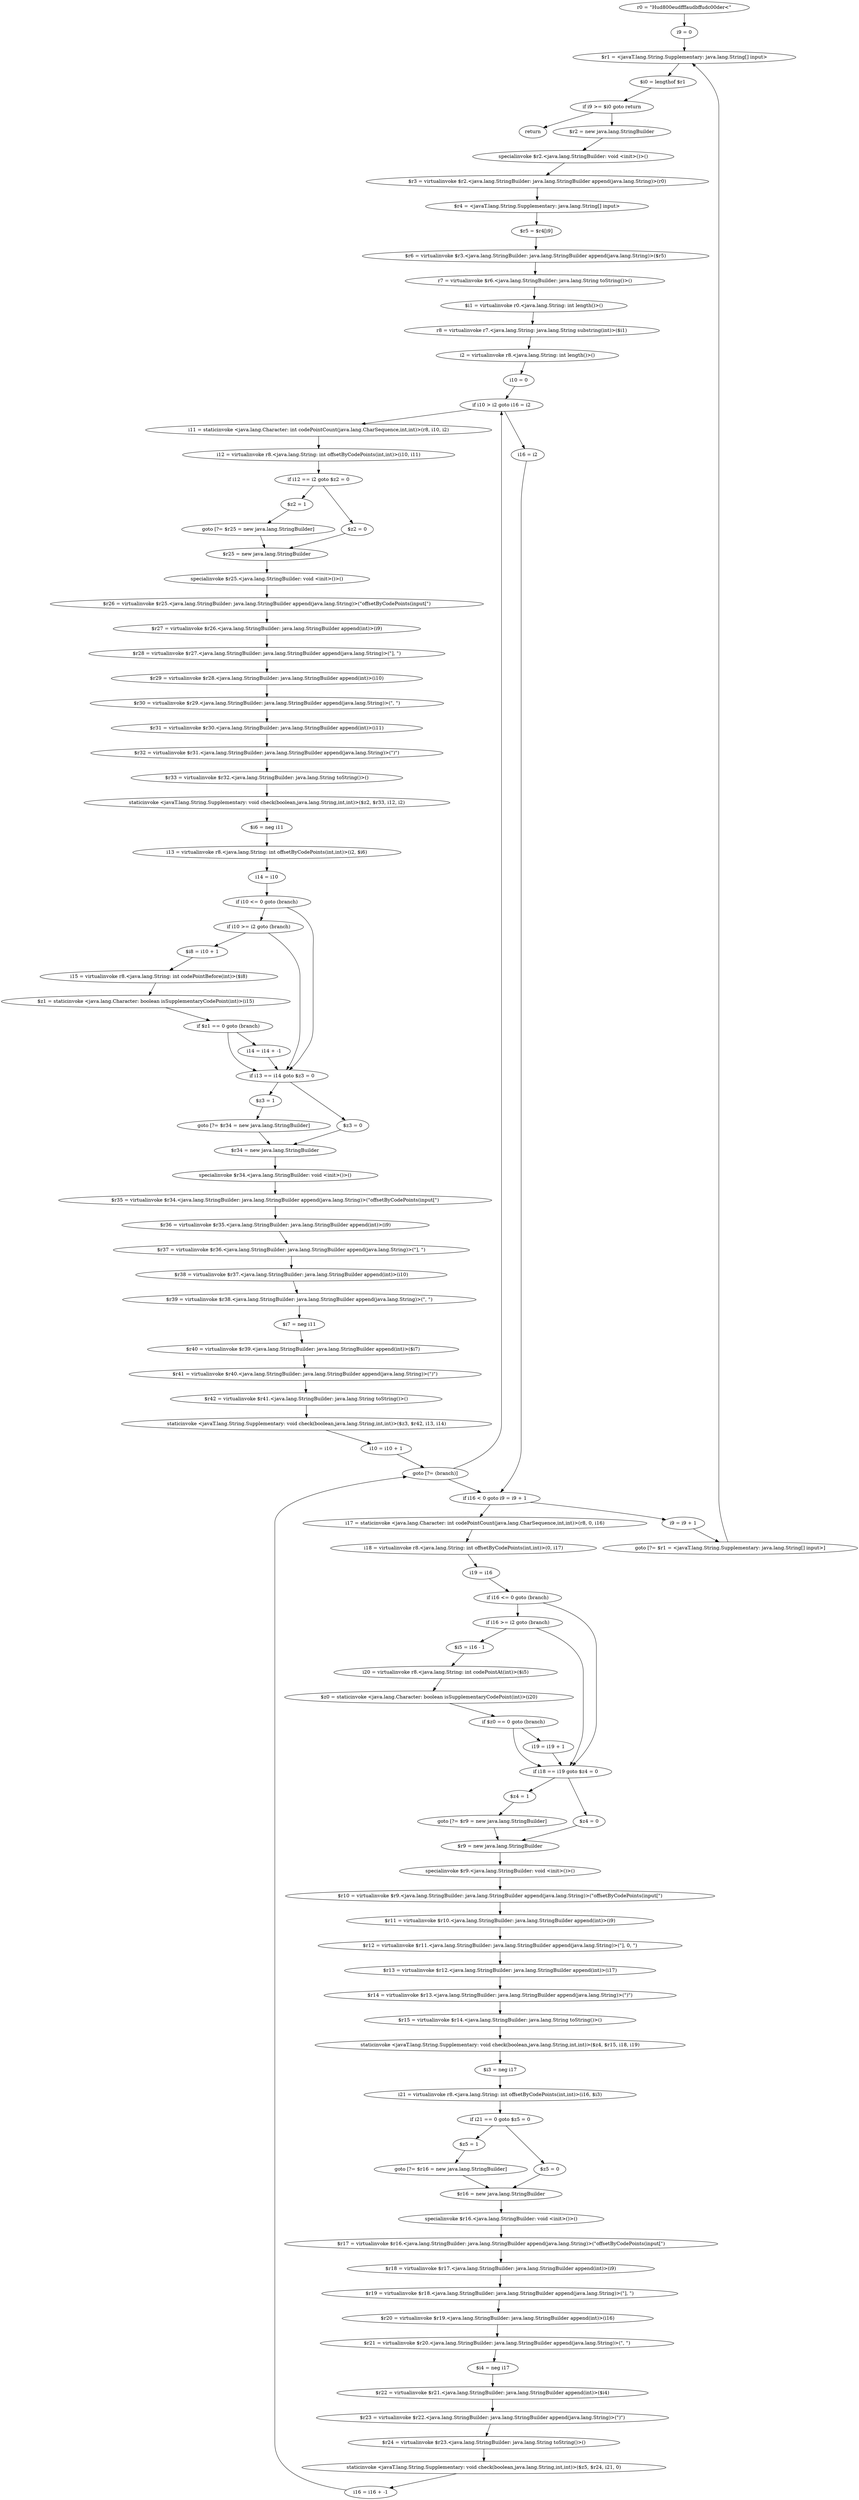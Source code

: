 digraph "unitGraph" {
    "r0 = \"H\ud800e\udfffa\udbff\udc00der<\""
    "i9 = 0"
    "$r1 = <javaT.lang.String.Supplementary: java.lang.String[] input>"
    "$i0 = lengthof $r1"
    "if i9 >= $i0 goto return"
    "$r2 = new java.lang.StringBuilder"
    "specialinvoke $r2.<java.lang.StringBuilder: void <init>()>()"
    "$r3 = virtualinvoke $r2.<java.lang.StringBuilder: java.lang.StringBuilder append(java.lang.String)>(r0)"
    "$r4 = <javaT.lang.String.Supplementary: java.lang.String[] input>"
    "$r5 = $r4[i9]"
    "$r6 = virtualinvoke $r3.<java.lang.StringBuilder: java.lang.StringBuilder append(java.lang.String)>($r5)"
    "r7 = virtualinvoke $r6.<java.lang.StringBuilder: java.lang.String toString()>()"
    "$i1 = virtualinvoke r0.<java.lang.String: int length()>()"
    "r8 = virtualinvoke r7.<java.lang.String: java.lang.String substring(int)>($i1)"
    "i2 = virtualinvoke r8.<java.lang.String: int length()>()"
    "i10 = 0"
    "if i10 > i2 goto i16 = i2"
    "i11 = staticinvoke <java.lang.Character: int codePointCount(java.lang.CharSequence,int,int)>(r8, i10, i2)"
    "i12 = virtualinvoke r8.<java.lang.String: int offsetByCodePoints(int,int)>(i10, i11)"
    "if i12 == i2 goto $z2 = 0"
    "$z2 = 1"
    "goto [?= $r25 = new java.lang.StringBuilder]"
    "$z2 = 0"
    "$r25 = new java.lang.StringBuilder"
    "specialinvoke $r25.<java.lang.StringBuilder: void <init>()>()"
    "$r26 = virtualinvoke $r25.<java.lang.StringBuilder: java.lang.StringBuilder append(java.lang.String)>(\"offsetByCodePoints(input[\")"
    "$r27 = virtualinvoke $r26.<java.lang.StringBuilder: java.lang.StringBuilder append(int)>(i9)"
    "$r28 = virtualinvoke $r27.<java.lang.StringBuilder: java.lang.StringBuilder append(java.lang.String)>(\"], \")"
    "$r29 = virtualinvoke $r28.<java.lang.StringBuilder: java.lang.StringBuilder append(int)>(i10)"
    "$r30 = virtualinvoke $r29.<java.lang.StringBuilder: java.lang.StringBuilder append(java.lang.String)>(\", \")"
    "$r31 = virtualinvoke $r30.<java.lang.StringBuilder: java.lang.StringBuilder append(int)>(i11)"
    "$r32 = virtualinvoke $r31.<java.lang.StringBuilder: java.lang.StringBuilder append(java.lang.String)>(\")\")"
    "$r33 = virtualinvoke $r32.<java.lang.StringBuilder: java.lang.String toString()>()"
    "staticinvoke <javaT.lang.String.Supplementary: void check(boolean,java.lang.String,int,int)>($z2, $r33, i12, i2)"
    "$i6 = neg i11"
    "i13 = virtualinvoke r8.<java.lang.String: int offsetByCodePoints(int,int)>(i2, $i6)"
    "i14 = i10"
    "if i10 <= 0 goto (branch)"
    "if i10 >= i2 goto (branch)"
    "$i8 = i10 + 1"
    "i15 = virtualinvoke r8.<java.lang.String: int codePointBefore(int)>($i8)"
    "$z1 = staticinvoke <java.lang.Character: boolean isSupplementaryCodePoint(int)>(i15)"
    "if $z1 == 0 goto (branch)"
    "i14 = i14 + -1"
    "if i13 == i14 goto $z3 = 0"
    "$z3 = 1"
    "goto [?= $r34 = new java.lang.StringBuilder]"
    "$z3 = 0"
    "$r34 = new java.lang.StringBuilder"
    "specialinvoke $r34.<java.lang.StringBuilder: void <init>()>()"
    "$r35 = virtualinvoke $r34.<java.lang.StringBuilder: java.lang.StringBuilder append(java.lang.String)>(\"offsetByCodePoints(input[\")"
    "$r36 = virtualinvoke $r35.<java.lang.StringBuilder: java.lang.StringBuilder append(int)>(i9)"
    "$r37 = virtualinvoke $r36.<java.lang.StringBuilder: java.lang.StringBuilder append(java.lang.String)>(\"], \")"
    "$r38 = virtualinvoke $r37.<java.lang.StringBuilder: java.lang.StringBuilder append(int)>(i10)"
    "$r39 = virtualinvoke $r38.<java.lang.StringBuilder: java.lang.StringBuilder append(java.lang.String)>(\", \")"
    "$i7 = neg i11"
    "$r40 = virtualinvoke $r39.<java.lang.StringBuilder: java.lang.StringBuilder append(int)>($i7)"
    "$r41 = virtualinvoke $r40.<java.lang.StringBuilder: java.lang.StringBuilder append(java.lang.String)>(\")\")"
    "$r42 = virtualinvoke $r41.<java.lang.StringBuilder: java.lang.String toString()>()"
    "staticinvoke <javaT.lang.String.Supplementary: void check(boolean,java.lang.String,int,int)>($z3, $r42, i13, i14)"
    "i10 = i10 + 1"
    "goto [?= (branch)]"
    "i16 = i2"
    "if i16 < 0 goto i9 = i9 + 1"
    "i17 = staticinvoke <java.lang.Character: int codePointCount(java.lang.CharSequence,int,int)>(r8, 0, i16)"
    "i18 = virtualinvoke r8.<java.lang.String: int offsetByCodePoints(int,int)>(0, i17)"
    "i19 = i16"
    "if i16 <= 0 goto (branch)"
    "if i16 >= i2 goto (branch)"
    "$i5 = i16 - 1"
    "i20 = virtualinvoke r8.<java.lang.String: int codePointAt(int)>($i5)"
    "$z0 = staticinvoke <java.lang.Character: boolean isSupplementaryCodePoint(int)>(i20)"
    "if $z0 == 0 goto (branch)"
    "i19 = i19 + 1"
    "if i18 == i19 goto $z4 = 0"
    "$z4 = 1"
    "goto [?= $r9 = new java.lang.StringBuilder]"
    "$z4 = 0"
    "$r9 = new java.lang.StringBuilder"
    "specialinvoke $r9.<java.lang.StringBuilder: void <init>()>()"
    "$r10 = virtualinvoke $r9.<java.lang.StringBuilder: java.lang.StringBuilder append(java.lang.String)>(\"offsetByCodePoints(input[\")"
    "$r11 = virtualinvoke $r10.<java.lang.StringBuilder: java.lang.StringBuilder append(int)>(i9)"
    "$r12 = virtualinvoke $r11.<java.lang.StringBuilder: java.lang.StringBuilder append(java.lang.String)>(\"], 0, \")"
    "$r13 = virtualinvoke $r12.<java.lang.StringBuilder: java.lang.StringBuilder append(int)>(i17)"
    "$r14 = virtualinvoke $r13.<java.lang.StringBuilder: java.lang.StringBuilder append(java.lang.String)>(\")\")"
    "$r15 = virtualinvoke $r14.<java.lang.StringBuilder: java.lang.String toString()>()"
    "staticinvoke <javaT.lang.String.Supplementary: void check(boolean,java.lang.String,int,int)>($z4, $r15, i18, i19)"
    "$i3 = neg i17"
    "i21 = virtualinvoke r8.<java.lang.String: int offsetByCodePoints(int,int)>(i16, $i3)"
    "if i21 == 0 goto $z5 = 0"
    "$z5 = 1"
    "goto [?= $r16 = new java.lang.StringBuilder]"
    "$z5 = 0"
    "$r16 = new java.lang.StringBuilder"
    "specialinvoke $r16.<java.lang.StringBuilder: void <init>()>()"
    "$r17 = virtualinvoke $r16.<java.lang.StringBuilder: java.lang.StringBuilder append(java.lang.String)>(\"offsetByCodePoints(input[\")"
    "$r18 = virtualinvoke $r17.<java.lang.StringBuilder: java.lang.StringBuilder append(int)>(i9)"
    "$r19 = virtualinvoke $r18.<java.lang.StringBuilder: java.lang.StringBuilder append(java.lang.String)>(\"], \")"
    "$r20 = virtualinvoke $r19.<java.lang.StringBuilder: java.lang.StringBuilder append(int)>(i16)"
    "$r21 = virtualinvoke $r20.<java.lang.StringBuilder: java.lang.StringBuilder append(java.lang.String)>(\", \")"
    "$i4 = neg i17"
    "$r22 = virtualinvoke $r21.<java.lang.StringBuilder: java.lang.StringBuilder append(int)>($i4)"
    "$r23 = virtualinvoke $r22.<java.lang.StringBuilder: java.lang.StringBuilder append(java.lang.String)>(\")\")"
    "$r24 = virtualinvoke $r23.<java.lang.StringBuilder: java.lang.String toString()>()"
    "staticinvoke <javaT.lang.String.Supplementary: void check(boolean,java.lang.String,int,int)>($z5, $r24, i21, 0)"
    "i16 = i16 + -1"
    "i9 = i9 + 1"
    "goto [?= $r1 = <javaT.lang.String.Supplementary: java.lang.String[] input>]"
    "return"
    "r0 = \"H\ud800e\udfffa\udbff\udc00der<\""->"i9 = 0";
    "i9 = 0"->"$r1 = <javaT.lang.String.Supplementary: java.lang.String[] input>";
    "$r1 = <javaT.lang.String.Supplementary: java.lang.String[] input>"->"$i0 = lengthof $r1";
    "$i0 = lengthof $r1"->"if i9 >= $i0 goto return";
    "if i9 >= $i0 goto return"->"$r2 = new java.lang.StringBuilder";
    "if i9 >= $i0 goto return"->"return";
    "$r2 = new java.lang.StringBuilder"->"specialinvoke $r2.<java.lang.StringBuilder: void <init>()>()";
    "specialinvoke $r2.<java.lang.StringBuilder: void <init>()>()"->"$r3 = virtualinvoke $r2.<java.lang.StringBuilder: java.lang.StringBuilder append(java.lang.String)>(r0)";
    "$r3 = virtualinvoke $r2.<java.lang.StringBuilder: java.lang.StringBuilder append(java.lang.String)>(r0)"->"$r4 = <javaT.lang.String.Supplementary: java.lang.String[] input>";
    "$r4 = <javaT.lang.String.Supplementary: java.lang.String[] input>"->"$r5 = $r4[i9]";
    "$r5 = $r4[i9]"->"$r6 = virtualinvoke $r3.<java.lang.StringBuilder: java.lang.StringBuilder append(java.lang.String)>($r5)";
    "$r6 = virtualinvoke $r3.<java.lang.StringBuilder: java.lang.StringBuilder append(java.lang.String)>($r5)"->"r7 = virtualinvoke $r6.<java.lang.StringBuilder: java.lang.String toString()>()";
    "r7 = virtualinvoke $r6.<java.lang.StringBuilder: java.lang.String toString()>()"->"$i1 = virtualinvoke r0.<java.lang.String: int length()>()";
    "$i1 = virtualinvoke r0.<java.lang.String: int length()>()"->"r8 = virtualinvoke r7.<java.lang.String: java.lang.String substring(int)>($i1)";
    "r8 = virtualinvoke r7.<java.lang.String: java.lang.String substring(int)>($i1)"->"i2 = virtualinvoke r8.<java.lang.String: int length()>()";
    "i2 = virtualinvoke r8.<java.lang.String: int length()>()"->"i10 = 0";
    "i10 = 0"->"if i10 > i2 goto i16 = i2";
    "if i10 > i2 goto i16 = i2"->"i11 = staticinvoke <java.lang.Character: int codePointCount(java.lang.CharSequence,int,int)>(r8, i10, i2)";
    "if i10 > i2 goto i16 = i2"->"i16 = i2";
    "i11 = staticinvoke <java.lang.Character: int codePointCount(java.lang.CharSequence,int,int)>(r8, i10, i2)"->"i12 = virtualinvoke r8.<java.lang.String: int offsetByCodePoints(int,int)>(i10, i11)";
    "i12 = virtualinvoke r8.<java.lang.String: int offsetByCodePoints(int,int)>(i10, i11)"->"if i12 == i2 goto $z2 = 0";
    "if i12 == i2 goto $z2 = 0"->"$z2 = 1";
    "if i12 == i2 goto $z2 = 0"->"$z2 = 0";
    "$z2 = 1"->"goto [?= $r25 = new java.lang.StringBuilder]";
    "goto [?= $r25 = new java.lang.StringBuilder]"->"$r25 = new java.lang.StringBuilder";
    "$z2 = 0"->"$r25 = new java.lang.StringBuilder";
    "$r25 = new java.lang.StringBuilder"->"specialinvoke $r25.<java.lang.StringBuilder: void <init>()>()";
    "specialinvoke $r25.<java.lang.StringBuilder: void <init>()>()"->"$r26 = virtualinvoke $r25.<java.lang.StringBuilder: java.lang.StringBuilder append(java.lang.String)>(\"offsetByCodePoints(input[\")";
    "$r26 = virtualinvoke $r25.<java.lang.StringBuilder: java.lang.StringBuilder append(java.lang.String)>(\"offsetByCodePoints(input[\")"->"$r27 = virtualinvoke $r26.<java.lang.StringBuilder: java.lang.StringBuilder append(int)>(i9)";
    "$r27 = virtualinvoke $r26.<java.lang.StringBuilder: java.lang.StringBuilder append(int)>(i9)"->"$r28 = virtualinvoke $r27.<java.lang.StringBuilder: java.lang.StringBuilder append(java.lang.String)>(\"], \")";
    "$r28 = virtualinvoke $r27.<java.lang.StringBuilder: java.lang.StringBuilder append(java.lang.String)>(\"], \")"->"$r29 = virtualinvoke $r28.<java.lang.StringBuilder: java.lang.StringBuilder append(int)>(i10)";
    "$r29 = virtualinvoke $r28.<java.lang.StringBuilder: java.lang.StringBuilder append(int)>(i10)"->"$r30 = virtualinvoke $r29.<java.lang.StringBuilder: java.lang.StringBuilder append(java.lang.String)>(\", \")";
    "$r30 = virtualinvoke $r29.<java.lang.StringBuilder: java.lang.StringBuilder append(java.lang.String)>(\", \")"->"$r31 = virtualinvoke $r30.<java.lang.StringBuilder: java.lang.StringBuilder append(int)>(i11)";
    "$r31 = virtualinvoke $r30.<java.lang.StringBuilder: java.lang.StringBuilder append(int)>(i11)"->"$r32 = virtualinvoke $r31.<java.lang.StringBuilder: java.lang.StringBuilder append(java.lang.String)>(\")\")";
    "$r32 = virtualinvoke $r31.<java.lang.StringBuilder: java.lang.StringBuilder append(java.lang.String)>(\")\")"->"$r33 = virtualinvoke $r32.<java.lang.StringBuilder: java.lang.String toString()>()";
    "$r33 = virtualinvoke $r32.<java.lang.StringBuilder: java.lang.String toString()>()"->"staticinvoke <javaT.lang.String.Supplementary: void check(boolean,java.lang.String,int,int)>($z2, $r33, i12, i2)";
    "staticinvoke <javaT.lang.String.Supplementary: void check(boolean,java.lang.String,int,int)>($z2, $r33, i12, i2)"->"$i6 = neg i11";
    "$i6 = neg i11"->"i13 = virtualinvoke r8.<java.lang.String: int offsetByCodePoints(int,int)>(i2, $i6)";
    "i13 = virtualinvoke r8.<java.lang.String: int offsetByCodePoints(int,int)>(i2, $i6)"->"i14 = i10";
    "i14 = i10"->"if i10 <= 0 goto (branch)";
    "if i10 <= 0 goto (branch)"->"if i10 >= i2 goto (branch)";
    "if i10 <= 0 goto (branch)"->"if i13 == i14 goto $z3 = 0";
    "if i10 >= i2 goto (branch)"->"$i8 = i10 + 1";
    "if i10 >= i2 goto (branch)"->"if i13 == i14 goto $z3 = 0";
    "$i8 = i10 + 1"->"i15 = virtualinvoke r8.<java.lang.String: int codePointBefore(int)>($i8)";
    "i15 = virtualinvoke r8.<java.lang.String: int codePointBefore(int)>($i8)"->"$z1 = staticinvoke <java.lang.Character: boolean isSupplementaryCodePoint(int)>(i15)";
    "$z1 = staticinvoke <java.lang.Character: boolean isSupplementaryCodePoint(int)>(i15)"->"if $z1 == 0 goto (branch)";
    "if $z1 == 0 goto (branch)"->"i14 = i14 + -1";
    "if $z1 == 0 goto (branch)"->"if i13 == i14 goto $z3 = 0";
    "i14 = i14 + -1"->"if i13 == i14 goto $z3 = 0";
    "if i13 == i14 goto $z3 = 0"->"$z3 = 1";
    "if i13 == i14 goto $z3 = 0"->"$z3 = 0";
    "$z3 = 1"->"goto [?= $r34 = new java.lang.StringBuilder]";
    "goto [?= $r34 = new java.lang.StringBuilder]"->"$r34 = new java.lang.StringBuilder";
    "$z3 = 0"->"$r34 = new java.lang.StringBuilder";
    "$r34 = new java.lang.StringBuilder"->"specialinvoke $r34.<java.lang.StringBuilder: void <init>()>()";
    "specialinvoke $r34.<java.lang.StringBuilder: void <init>()>()"->"$r35 = virtualinvoke $r34.<java.lang.StringBuilder: java.lang.StringBuilder append(java.lang.String)>(\"offsetByCodePoints(input[\")";
    "$r35 = virtualinvoke $r34.<java.lang.StringBuilder: java.lang.StringBuilder append(java.lang.String)>(\"offsetByCodePoints(input[\")"->"$r36 = virtualinvoke $r35.<java.lang.StringBuilder: java.lang.StringBuilder append(int)>(i9)";
    "$r36 = virtualinvoke $r35.<java.lang.StringBuilder: java.lang.StringBuilder append(int)>(i9)"->"$r37 = virtualinvoke $r36.<java.lang.StringBuilder: java.lang.StringBuilder append(java.lang.String)>(\"], \")";
    "$r37 = virtualinvoke $r36.<java.lang.StringBuilder: java.lang.StringBuilder append(java.lang.String)>(\"], \")"->"$r38 = virtualinvoke $r37.<java.lang.StringBuilder: java.lang.StringBuilder append(int)>(i10)";
    "$r38 = virtualinvoke $r37.<java.lang.StringBuilder: java.lang.StringBuilder append(int)>(i10)"->"$r39 = virtualinvoke $r38.<java.lang.StringBuilder: java.lang.StringBuilder append(java.lang.String)>(\", \")";
    "$r39 = virtualinvoke $r38.<java.lang.StringBuilder: java.lang.StringBuilder append(java.lang.String)>(\", \")"->"$i7 = neg i11";
    "$i7 = neg i11"->"$r40 = virtualinvoke $r39.<java.lang.StringBuilder: java.lang.StringBuilder append(int)>($i7)";
    "$r40 = virtualinvoke $r39.<java.lang.StringBuilder: java.lang.StringBuilder append(int)>($i7)"->"$r41 = virtualinvoke $r40.<java.lang.StringBuilder: java.lang.StringBuilder append(java.lang.String)>(\")\")";
    "$r41 = virtualinvoke $r40.<java.lang.StringBuilder: java.lang.StringBuilder append(java.lang.String)>(\")\")"->"$r42 = virtualinvoke $r41.<java.lang.StringBuilder: java.lang.String toString()>()";
    "$r42 = virtualinvoke $r41.<java.lang.StringBuilder: java.lang.String toString()>()"->"staticinvoke <javaT.lang.String.Supplementary: void check(boolean,java.lang.String,int,int)>($z3, $r42, i13, i14)";
    "staticinvoke <javaT.lang.String.Supplementary: void check(boolean,java.lang.String,int,int)>($z3, $r42, i13, i14)"->"i10 = i10 + 1";
    "i10 = i10 + 1"->"goto [?= (branch)]";
    "goto [?= (branch)]"->"if i10 > i2 goto i16 = i2";
    "i16 = i2"->"if i16 < 0 goto i9 = i9 + 1";
    "if i16 < 0 goto i9 = i9 + 1"->"i17 = staticinvoke <java.lang.Character: int codePointCount(java.lang.CharSequence,int,int)>(r8, 0, i16)";
    "if i16 < 0 goto i9 = i9 + 1"->"i9 = i9 + 1";
    "i17 = staticinvoke <java.lang.Character: int codePointCount(java.lang.CharSequence,int,int)>(r8, 0, i16)"->"i18 = virtualinvoke r8.<java.lang.String: int offsetByCodePoints(int,int)>(0, i17)";
    "i18 = virtualinvoke r8.<java.lang.String: int offsetByCodePoints(int,int)>(0, i17)"->"i19 = i16";
    "i19 = i16"->"if i16 <= 0 goto (branch)";
    "if i16 <= 0 goto (branch)"->"if i16 >= i2 goto (branch)";
    "if i16 <= 0 goto (branch)"->"if i18 == i19 goto $z4 = 0";
    "if i16 >= i2 goto (branch)"->"$i5 = i16 - 1";
    "if i16 >= i2 goto (branch)"->"if i18 == i19 goto $z4 = 0";
    "$i5 = i16 - 1"->"i20 = virtualinvoke r8.<java.lang.String: int codePointAt(int)>($i5)";
    "i20 = virtualinvoke r8.<java.lang.String: int codePointAt(int)>($i5)"->"$z0 = staticinvoke <java.lang.Character: boolean isSupplementaryCodePoint(int)>(i20)";
    "$z0 = staticinvoke <java.lang.Character: boolean isSupplementaryCodePoint(int)>(i20)"->"if $z0 == 0 goto (branch)";
    "if $z0 == 0 goto (branch)"->"i19 = i19 + 1";
    "if $z0 == 0 goto (branch)"->"if i18 == i19 goto $z4 = 0";
    "i19 = i19 + 1"->"if i18 == i19 goto $z4 = 0";
    "if i18 == i19 goto $z4 = 0"->"$z4 = 1";
    "if i18 == i19 goto $z4 = 0"->"$z4 = 0";
    "$z4 = 1"->"goto [?= $r9 = new java.lang.StringBuilder]";
    "goto [?= $r9 = new java.lang.StringBuilder]"->"$r9 = new java.lang.StringBuilder";
    "$z4 = 0"->"$r9 = new java.lang.StringBuilder";
    "$r9 = new java.lang.StringBuilder"->"specialinvoke $r9.<java.lang.StringBuilder: void <init>()>()";
    "specialinvoke $r9.<java.lang.StringBuilder: void <init>()>()"->"$r10 = virtualinvoke $r9.<java.lang.StringBuilder: java.lang.StringBuilder append(java.lang.String)>(\"offsetByCodePoints(input[\")";
    "$r10 = virtualinvoke $r9.<java.lang.StringBuilder: java.lang.StringBuilder append(java.lang.String)>(\"offsetByCodePoints(input[\")"->"$r11 = virtualinvoke $r10.<java.lang.StringBuilder: java.lang.StringBuilder append(int)>(i9)";
    "$r11 = virtualinvoke $r10.<java.lang.StringBuilder: java.lang.StringBuilder append(int)>(i9)"->"$r12 = virtualinvoke $r11.<java.lang.StringBuilder: java.lang.StringBuilder append(java.lang.String)>(\"], 0, \")";
    "$r12 = virtualinvoke $r11.<java.lang.StringBuilder: java.lang.StringBuilder append(java.lang.String)>(\"], 0, \")"->"$r13 = virtualinvoke $r12.<java.lang.StringBuilder: java.lang.StringBuilder append(int)>(i17)";
    "$r13 = virtualinvoke $r12.<java.lang.StringBuilder: java.lang.StringBuilder append(int)>(i17)"->"$r14 = virtualinvoke $r13.<java.lang.StringBuilder: java.lang.StringBuilder append(java.lang.String)>(\")\")";
    "$r14 = virtualinvoke $r13.<java.lang.StringBuilder: java.lang.StringBuilder append(java.lang.String)>(\")\")"->"$r15 = virtualinvoke $r14.<java.lang.StringBuilder: java.lang.String toString()>()";
    "$r15 = virtualinvoke $r14.<java.lang.StringBuilder: java.lang.String toString()>()"->"staticinvoke <javaT.lang.String.Supplementary: void check(boolean,java.lang.String,int,int)>($z4, $r15, i18, i19)";
    "staticinvoke <javaT.lang.String.Supplementary: void check(boolean,java.lang.String,int,int)>($z4, $r15, i18, i19)"->"$i3 = neg i17";
    "$i3 = neg i17"->"i21 = virtualinvoke r8.<java.lang.String: int offsetByCodePoints(int,int)>(i16, $i3)";
    "i21 = virtualinvoke r8.<java.lang.String: int offsetByCodePoints(int,int)>(i16, $i3)"->"if i21 == 0 goto $z5 = 0";
    "if i21 == 0 goto $z5 = 0"->"$z5 = 1";
    "if i21 == 0 goto $z5 = 0"->"$z5 = 0";
    "$z5 = 1"->"goto [?= $r16 = new java.lang.StringBuilder]";
    "goto [?= $r16 = new java.lang.StringBuilder]"->"$r16 = new java.lang.StringBuilder";
    "$z5 = 0"->"$r16 = new java.lang.StringBuilder";
    "$r16 = new java.lang.StringBuilder"->"specialinvoke $r16.<java.lang.StringBuilder: void <init>()>()";
    "specialinvoke $r16.<java.lang.StringBuilder: void <init>()>()"->"$r17 = virtualinvoke $r16.<java.lang.StringBuilder: java.lang.StringBuilder append(java.lang.String)>(\"offsetByCodePoints(input[\")";
    "$r17 = virtualinvoke $r16.<java.lang.StringBuilder: java.lang.StringBuilder append(java.lang.String)>(\"offsetByCodePoints(input[\")"->"$r18 = virtualinvoke $r17.<java.lang.StringBuilder: java.lang.StringBuilder append(int)>(i9)";
    "$r18 = virtualinvoke $r17.<java.lang.StringBuilder: java.lang.StringBuilder append(int)>(i9)"->"$r19 = virtualinvoke $r18.<java.lang.StringBuilder: java.lang.StringBuilder append(java.lang.String)>(\"], \")";
    "$r19 = virtualinvoke $r18.<java.lang.StringBuilder: java.lang.StringBuilder append(java.lang.String)>(\"], \")"->"$r20 = virtualinvoke $r19.<java.lang.StringBuilder: java.lang.StringBuilder append(int)>(i16)";
    "$r20 = virtualinvoke $r19.<java.lang.StringBuilder: java.lang.StringBuilder append(int)>(i16)"->"$r21 = virtualinvoke $r20.<java.lang.StringBuilder: java.lang.StringBuilder append(java.lang.String)>(\", \")";
    "$r21 = virtualinvoke $r20.<java.lang.StringBuilder: java.lang.StringBuilder append(java.lang.String)>(\", \")"->"$i4 = neg i17";
    "$i4 = neg i17"->"$r22 = virtualinvoke $r21.<java.lang.StringBuilder: java.lang.StringBuilder append(int)>($i4)";
    "$r22 = virtualinvoke $r21.<java.lang.StringBuilder: java.lang.StringBuilder append(int)>($i4)"->"$r23 = virtualinvoke $r22.<java.lang.StringBuilder: java.lang.StringBuilder append(java.lang.String)>(\")\")";
    "$r23 = virtualinvoke $r22.<java.lang.StringBuilder: java.lang.StringBuilder append(java.lang.String)>(\")\")"->"$r24 = virtualinvoke $r23.<java.lang.StringBuilder: java.lang.String toString()>()";
    "$r24 = virtualinvoke $r23.<java.lang.StringBuilder: java.lang.String toString()>()"->"staticinvoke <javaT.lang.String.Supplementary: void check(boolean,java.lang.String,int,int)>($z5, $r24, i21, 0)";
    "staticinvoke <javaT.lang.String.Supplementary: void check(boolean,java.lang.String,int,int)>($z5, $r24, i21, 0)"->"i16 = i16 + -1";
    "i16 = i16 + -1"->"goto [?= (branch)]";
    "goto [?= (branch)]"->"if i16 < 0 goto i9 = i9 + 1";
    "i9 = i9 + 1"->"goto [?= $r1 = <javaT.lang.String.Supplementary: java.lang.String[] input>]";
    "goto [?= $r1 = <javaT.lang.String.Supplementary: java.lang.String[] input>]"->"$r1 = <javaT.lang.String.Supplementary: java.lang.String[] input>";
}
